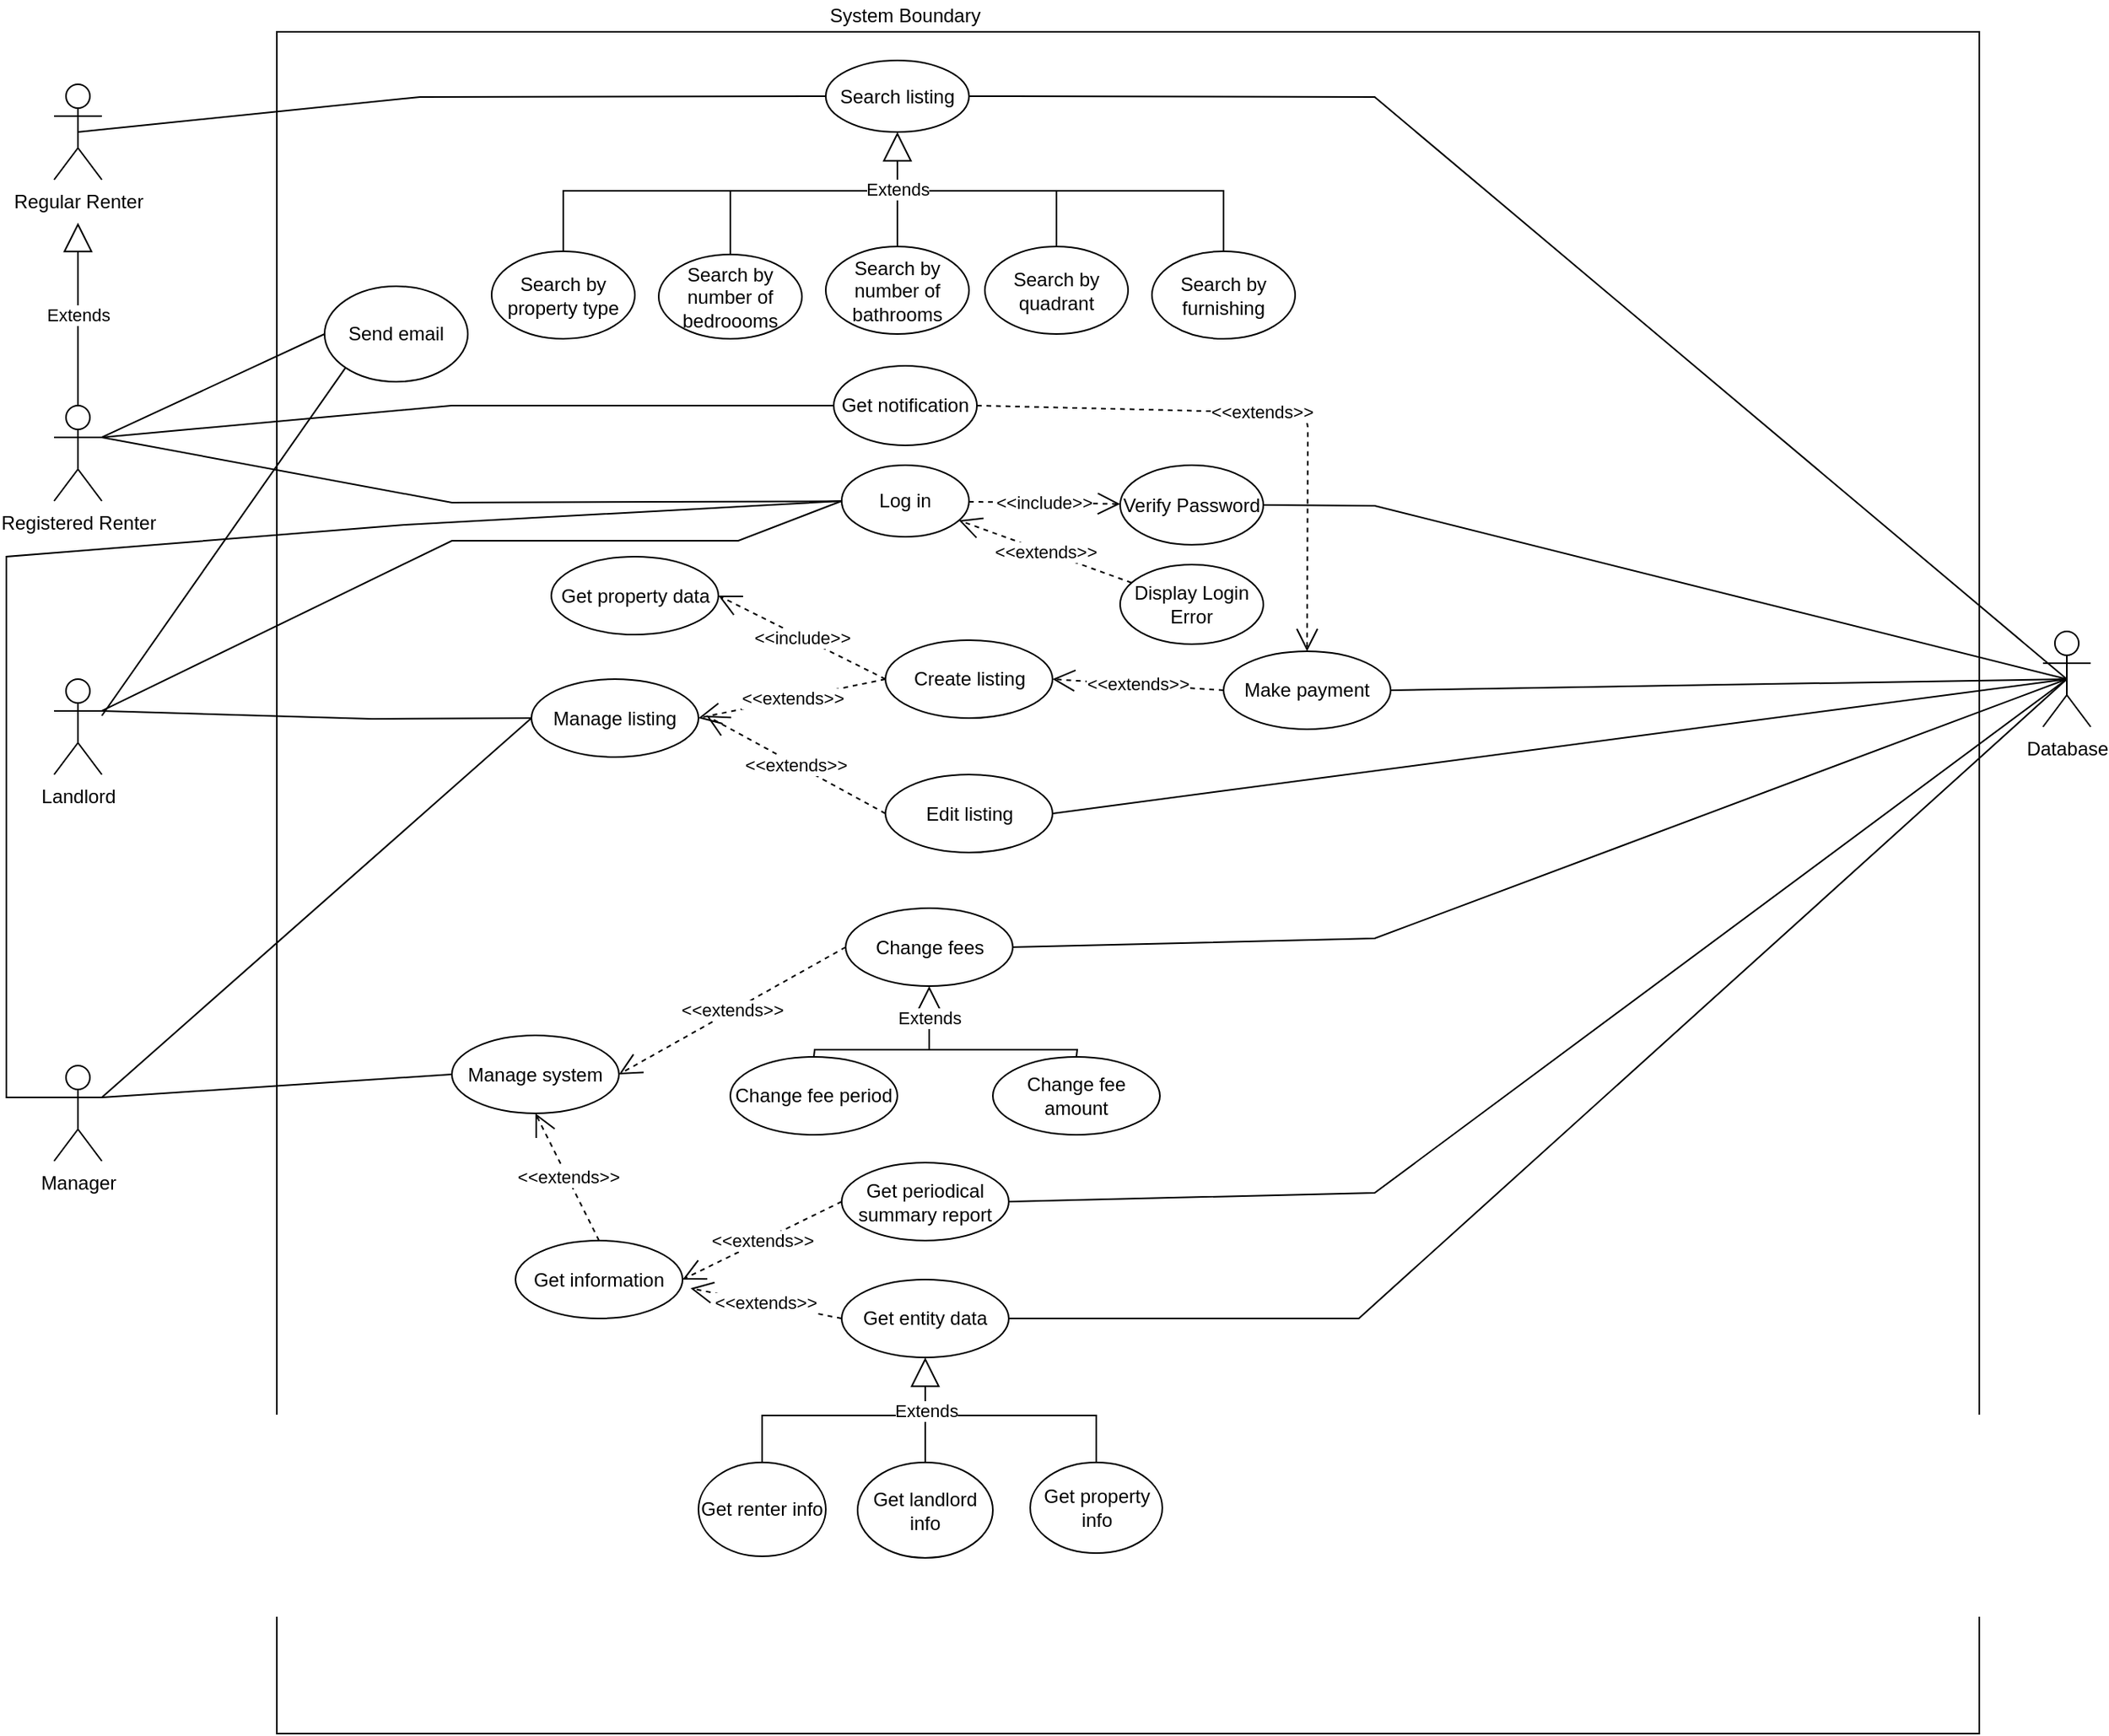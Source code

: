 <mxfile version="12.1.7" type="device" pages="1"><diagram id="5J2uAGVDTzzK3HjLLSnC" name="Page-1"><mxGraphModel dx="1096" dy="784" grid="1" gridSize="10" guides="1" tooltips="1" connect="1" arrows="1" fold="1" page="1" pageScale="1" pageWidth="1100" pageHeight="850" math="0" shadow="0"><root><mxCell id="0"/><mxCell id="1" parent="0"/><mxCell id="h-IS5azb_RH8mS7k7fwd-11" value="" style="whiteSpace=wrap;html=1;aspect=fixed;imageAspect=0;imageWidth=24;perimeterSpacing=0;" parent="1" vertex="1"><mxGeometry x="200" y="60" width="1070" height="1070" as="geometry"/></mxCell><mxCell id="h-IS5azb_RH8mS7k7fwd-25" style="edgeStyle=none;rounded=0;orthogonalLoop=1;jettySize=auto;html=1;exitX=0.5;exitY=0.5;exitDx=0;exitDy=0;exitPerimeter=0;entryX=0;entryY=0.5;entryDx=0;entryDy=0;endArrow=none;endFill=0;" parent="1" source="h-IS5azb_RH8mS7k7fwd-1" target="h-IS5azb_RH8mS7k7fwd-24" edge="1"><mxGeometry relative="1" as="geometry"><Array as="points"><mxPoint x="290" y="101"/></Array></mxGeometry></mxCell><mxCell id="h-IS5azb_RH8mS7k7fwd-1" value="Regular Renter" style="shape=umlActor;verticalLabelPosition=bottom;labelBackgroundColor=#ffffff;verticalAlign=top;html=1;outlineConnect=0;" parent="1" vertex="1"><mxGeometry x="60" y="93" width="30" height="60" as="geometry"/></mxCell><mxCell id="h-IS5azb_RH8mS7k7fwd-19" style="rounded=0;orthogonalLoop=1;jettySize=auto;html=1;exitX=1;exitY=0.333;exitDx=0;exitDy=0;exitPerimeter=0;endArrow=none;endFill=0;" parent="1" source="h-IS5azb_RH8mS7k7fwd-9" target="h-IS5azb_RH8mS7k7fwd-15" edge="1"><mxGeometry relative="1" as="geometry"><Array as="points"><mxPoint x="310" y="356"/></Array></mxGeometry></mxCell><mxCell id="h-IS5azb_RH8mS7k7fwd-44" style="edgeStyle=none;rounded=0;orthogonalLoop=1;jettySize=auto;html=1;exitX=1;exitY=0.333;exitDx=0;exitDy=0;exitPerimeter=0;entryX=0;entryY=0.5;entryDx=0;entryDy=0;endArrow=none;endFill=0;" parent="1" source="h-IS5azb_RH8mS7k7fwd-9" target="h-IS5azb_RH8mS7k7fwd-43" edge="1"><mxGeometry relative="1" as="geometry"><Array as="points"><mxPoint x="310" y="295"/></Array></mxGeometry></mxCell><mxCell id="AeqkqTe6j82iv5qIi7Re-3" style="rounded=0;orthogonalLoop=1;jettySize=auto;html=1;exitX=1;exitY=0.333;exitDx=0;exitDy=0;exitPerimeter=0;entryX=0;entryY=0.5;entryDx=0;entryDy=0;endArrow=none;endFill=0;" parent="1" source="h-IS5azb_RH8mS7k7fwd-9" target="AeqkqTe6j82iv5qIi7Re-1" edge="1"><mxGeometry relative="1" as="geometry"/></mxCell><mxCell id="h-IS5azb_RH8mS7k7fwd-9" value="Registered Renter&lt;br&gt;" style="shape=umlActor;verticalLabelPosition=bottom;labelBackgroundColor=#ffffff;verticalAlign=top;html=1;outlineConnect=0;" parent="1" vertex="1"><mxGeometry x="60" y="295" width="30" height="60" as="geometry"/></mxCell><mxCell id="h-IS5azb_RH8mS7k7fwd-10" value="Extends" style="endArrow=block;endSize=16;endFill=0;html=1;exitX=0.5;exitY=0;exitDx=0;exitDy=0;exitPerimeter=0;" parent="1" source="h-IS5azb_RH8mS7k7fwd-9" edge="1"><mxGeometry width="160" relative="1" as="geometry"><mxPoint x="80" y="350" as="sourcePoint"/><mxPoint x="75" y="180" as="targetPoint"/></mxGeometry></mxCell><mxCell id="h-IS5azb_RH8mS7k7fwd-12" value="System Boundary" style="text;html=1;strokeColor=none;fillColor=none;align=center;verticalAlign=middle;whiteSpace=wrap;rounded=0;" parent="1" vertex="1"><mxGeometry x="540" y="40" width="110" height="20" as="geometry"/></mxCell><mxCell id="h-IS5azb_RH8mS7k7fwd-46" style="edgeStyle=none;rounded=0;orthogonalLoop=1;jettySize=auto;html=1;exitX=1;exitY=0.333;exitDx=0;exitDy=0;exitPerimeter=0;entryX=0;entryY=0.5;entryDx=0;entryDy=0;endArrow=none;endFill=0;" parent="1" source="h-IS5azb_RH8mS7k7fwd-13" target="h-IS5azb_RH8mS7k7fwd-15" edge="1"><mxGeometry relative="1" as="geometry"><Array as="points"><mxPoint x="310" y="380"/><mxPoint x="490" y="380"/></Array></mxGeometry></mxCell><mxCell id="h-IS5azb_RH8mS7k7fwd-54" style="edgeStyle=none;rounded=0;orthogonalLoop=1;jettySize=auto;html=1;exitX=1;exitY=0.333;exitDx=0;exitDy=0;exitPerimeter=0;entryX=0;entryY=0.5;entryDx=0;entryDy=0;endArrow=none;endFill=0;" parent="1" source="h-IS5azb_RH8mS7k7fwd-13" target="h-IS5azb_RH8mS7k7fwd-47" edge="1"><mxGeometry relative="1" as="geometry"><Array as="points"><mxPoint x="260" y="492"/></Array></mxGeometry></mxCell><mxCell id="h-IS5azb_RH8mS7k7fwd-13" value="Landlord&lt;br&gt;" style="shape=umlActor;verticalLabelPosition=bottom;labelBackgroundColor=#ffffff;verticalAlign=top;html=1;outlineConnect=0;" parent="1" vertex="1"><mxGeometry x="60" y="467" width="30" height="60" as="geometry"/></mxCell><mxCell id="h-IS5azb_RH8mS7k7fwd-61" style="edgeStyle=none;rounded=0;orthogonalLoop=1;jettySize=auto;html=1;exitX=0;exitY=0.333;exitDx=0;exitDy=0;exitPerimeter=0;entryX=0;entryY=0.5;entryDx=0;entryDy=0;endArrow=none;endFill=0;" parent="1" source="h-IS5azb_RH8mS7k7fwd-14" target="h-IS5azb_RH8mS7k7fwd-15" edge="1"><mxGeometry relative="1" as="geometry"><Array as="points"><mxPoint x="30" y="730"/><mxPoint x="30" y="390"/><mxPoint x="280" y="370"/></Array></mxGeometry></mxCell><mxCell id="h-IS5azb_RH8mS7k7fwd-63" style="edgeStyle=none;rounded=0;orthogonalLoop=1;jettySize=auto;html=1;exitX=1;exitY=0.333;exitDx=0;exitDy=0;exitPerimeter=0;entryX=0;entryY=0.5;entryDx=0;entryDy=0;endArrow=none;endFill=0;" parent="1" source="h-IS5azb_RH8mS7k7fwd-14" target="h-IS5azb_RH8mS7k7fwd-60" edge="1"><mxGeometry relative="1" as="geometry"/></mxCell><mxCell id="h-IS5azb_RH8mS7k7fwd-75" style="edgeStyle=none;rounded=0;orthogonalLoop=1;jettySize=auto;html=1;exitX=1;exitY=0.333;exitDx=0;exitDy=0;exitPerimeter=0;entryX=0;entryY=0.5;entryDx=0;entryDy=0;endArrow=none;endFill=0;" parent="1" source="h-IS5azb_RH8mS7k7fwd-14" target="h-IS5azb_RH8mS7k7fwd-47" edge="1"><mxGeometry relative="1" as="geometry"/></mxCell><mxCell id="h-IS5azb_RH8mS7k7fwd-14" value="Manager" style="shape=umlActor;verticalLabelPosition=bottom;labelBackgroundColor=#ffffff;verticalAlign=top;html=1;outlineConnect=0;" parent="1" vertex="1"><mxGeometry x="60" y="710" width="30" height="60" as="geometry"/></mxCell><mxCell id="h-IS5azb_RH8mS7k7fwd-15" value="Log in" style="ellipse;whiteSpace=wrap;html=1;" parent="1" vertex="1"><mxGeometry x="555" y="332.5" width="80" height="45" as="geometry"/></mxCell><mxCell id="h-IS5azb_RH8mS7k7fwd-48" style="edgeStyle=none;rounded=0;orthogonalLoop=1;jettySize=auto;html=1;exitX=1;exitY=0.5;exitDx=0;exitDy=0;entryX=0.5;entryY=0.5;entryDx=0;entryDy=0;entryPerimeter=0;endArrow=none;endFill=0;" parent="1" source="h-IS5azb_RH8mS7k7fwd-16" target="h-IS5azb_RH8mS7k7fwd-20" edge="1"><mxGeometry relative="1" as="geometry"><Array as="points"><mxPoint x="890" y="358"/></Array></mxGeometry></mxCell><mxCell id="h-IS5azb_RH8mS7k7fwd-16" value="Verify Password" style="ellipse;whiteSpace=wrap;html=1;" parent="1" vertex="1"><mxGeometry x="730" y="332.5" width="90" height="50" as="geometry"/></mxCell><mxCell id="h-IS5azb_RH8mS7k7fwd-17" value="Display Login Error" style="ellipse;whiteSpace=wrap;html=1;" parent="1" vertex="1"><mxGeometry x="730" y="395" width="90" height="50" as="geometry"/></mxCell><mxCell id="h-IS5azb_RH8mS7k7fwd-20" value="Database" style="shape=umlActor;verticalLabelPosition=bottom;labelBackgroundColor=#ffffff;verticalAlign=top;html=1;" parent="1" vertex="1"><mxGeometry x="1310" y="437" width="30" height="60" as="geometry"/></mxCell><mxCell id="h-IS5azb_RH8mS7k7fwd-21" value="&amp;lt;&amp;lt;include&amp;gt;&amp;gt;" style="endArrow=open;endSize=12;dashed=1;html=1;" parent="1" source="h-IS5azb_RH8mS7k7fwd-15" target="h-IS5azb_RH8mS7k7fwd-16" edge="1"><mxGeometry width="160" relative="1" as="geometry"><mxPoint x="320" y="389.5" as="sourcePoint"/><mxPoint x="480" y="389.5" as="targetPoint"/></mxGeometry></mxCell><mxCell id="h-IS5azb_RH8mS7k7fwd-22" value="&amp;lt;&amp;lt;extends&amp;gt;&amp;gt;" style="endArrow=open;endSize=12;dashed=1;html=1;" parent="1" source="h-IS5azb_RH8mS7k7fwd-17" target="h-IS5azb_RH8mS7k7fwd-15" edge="1"><mxGeometry width="160" relative="1" as="geometry"><mxPoint x="80" y="660" as="sourcePoint"/><mxPoint x="240" y="660" as="targetPoint"/></mxGeometry></mxCell><mxCell id="h-IS5azb_RH8mS7k7fwd-42" style="edgeStyle=none;rounded=0;orthogonalLoop=1;jettySize=auto;html=1;exitX=1;exitY=0.5;exitDx=0;exitDy=0;entryX=0.5;entryY=0.5;entryDx=0;entryDy=0;entryPerimeter=0;endArrow=none;endFill=0;" parent="1" source="h-IS5azb_RH8mS7k7fwd-24" target="h-IS5azb_RH8mS7k7fwd-20" edge="1"><mxGeometry relative="1" as="geometry"><Array as="points"><mxPoint x="890" y="101"/></Array></mxGeometry></mxCell><mxCell id="h-IS5azb_RH8mS7k7fwd-24" value="Search listing" style="ellipse;whiteSpace=wrap;html=1;" parent="1" vertex="1"><mxGeometry x="545" y="78" width="90" height="45" as="geometry"/></mxCell><mxCell id="h-IS5azb_RH8mS7k7fwd-38" style="edgeStyle=none;rounded=0;orthogonalLoop=1;jettySize=auto;html=1;exitX=0.5;exitY=0;exitDx=0;exitDy=0;endArrow=none;endFill=0;" parent="1" source="h-IS5azb_RH8mS7k7fwd-26" edge="1"><mxGeometry relative="1" as="geometry"><mxPoint x="590" y="160" as="targetPoint"/><Array as="points"><mxPoint x="380" y="160"/></Array></mxGeometry></mxCell><mxCell id="h-IS5azb_RH8mS7k7fwd-26" value="Search by property type" style="ellipse;whiteSpace=wrap;html=1;" parent="1" vertex="1"><mxGeometry x="335" y="198" width="90" height="55" as="geometry"/></mxCell><mxCell id="h-IS5azb_RH8mS7k7fwd-39" style="edgeStyle=none;rounded=0;orthogonalLoop=1;jettySize=auto;html=1;exitX=0.5;exitY=0;exitDx=0;exitDy=0;endArrow=none;endFill=0;" parent="1" source="h-IS5azb_RH8mS7k7fwd-27" edge="1"><mxGeometry relative="1" as="geometry"><mxPoint x="485" y="160" as="targetPoint"/></mxGeometry></mxCell><mxCell id="h-IS5azb_RH8mS7k7fwd-27" value="Search by number of bedroooms" style="ellipse;whiteSpace=wrap;html=1;" parent="1" vertex="1"><mxGeometry x="440" y="200" width="90" height="53" as="geometry"/></mxCell><mxCell id="h-IS5azb_RH8mS7k7fwd-28" value="Search by number of bathrooms" style="ellipse;whiteSpace=wrap;html=1;" parent="1" vertex="1"><mxGeometry x="545" y="195" width="90" height="55" as="geometry"/></mxCell><mxCell id="h-IS5azb_RH8mS7k7fwd-40" style="edgeStyle=none;rounded=0;orthogonalLoop=1;jettySize=auto;html=1;exitX=0.5;exitY=0;exitDx=0;exitDy=0;endArrow=none;endFill=0;" parent="1" source="h-IS5azb_RH8mS7k7fwd-29" edge="1"><mxGeometry relative="1" as="geometry"><mxPoint x="590" y="160" as="targetPoint"/><Array as="points"><mxPoint x="690" y="160"/></Array></mxGeometry></mxCell><mxCell id="h-IS5azb_RH8mS7k7fwd-29" value="Search by quadrant" style="ellipse;whiteSpace=wrap;html=1;" parent="1" vertex="1"><mxGeometry x="645" y="195" width="90" height="55" as="geometry"/></mxCell><mxCell id="h-IS5azb_RH8mS7k7fwd-41" style="edgeStyle=none;rounded=0;orthogonalLoop=1;jettySize=auto;html=1;exitX=0.5;exitY=0;exitDx=0;exitDy=0;endArrow=none;endFill=0;" parent="1" source="h-IS5azb_RH8mS7k7fwd-30" edge="1"><mxGeometry relative="1" as="geometry"><mxPoint x="690" y="160" as="targetPoint"/><Array as="points"><mxPoint x="795" y="160"/></Array></mxGeometry></mxCell><mxCell id="h-IS5azb_RH8mS7k7fwd-30" value="Search by furnishing" style="ellipse;whiteSpace=wrap;html=1;" parent="1" vertex="1"><mxGeometry x="750" y="198" width="90" height="55" as="geometry"/></mxCell><mxCell id="h-IS5azb_RH8mS7k7fwd-33" value="Extends" style="endArrow=block;endSize=16;endFill=0;html=1;" parent="1" source="h-IS5azb_RH8mS7k7fwd-28" target="h-IS5azb_RH8mS7k7fwd-24" edge="1"><mxGeometry width="160" relative="1" as="geometry"><mxPoint x="300" y="130" as="sourcePoint"/><mxPoint x="460" y="130" as="targetPoint"/></mxGeometry></mxCell><mxCell id="h-IS5azb_RH8mS7k7fwd-43" value="Get notification" style="ellipse;whiteSpace=wrap;html=1;" parent="1" vertex="1"><mxGeometry x="550" y="270" width="90" height="50" as="geometry"/></mxCell><mxCell id="h-IS5azb_RH8mS7k7fwd-47" value="Manage listing" style="ellipse;whiteSpace=wrap;html=1;" parent="1" vertex="1"><mxGeometry x="360" y="467" width="105" height="49" as="geometry"/></mxCell><mxCell id="h-IS5azb_RH8mS7k7fwd-49" value="Create listing" style="ellipse;whiteSpace=wrap;html=1;" parent="1" vertex="1"><mxGeometry x="582.5" y="442.5" width="105" height="49" as="geometry"/></mxCell><mxCell id="h-IS5azb_RH8mS7k7fwd-56" style="edgeStyle=none;rounded=0;orthogonalLoop=1;jettySize=auto;html=1;exitX=1;exitY=0.5;exitDx=0;exitDy=0;entryX=0.5;entryY=0.5;entryDx=0;entryDy=0;entryPerimeter=0;endArrow=none;endFill=0;" parent="1" source="h-IS5azb_RH8mS7k7fwd-50" target="h-IS5azb_RH8mS7k7fwd-20" edge="1"><mxGeometry relative="1" as="geometry"><Array as="points"/></mxGeometry></mxCell><mxCell id="h-IS5azb_RH8mS7k7fwd-50" value="Edit listing" style="ellipse;whiteSpace=wrap;html=1;" parent="1" vertex="1"><mxGeometry x="582.5" y="527" width="105" height="49" as="geometry"/></mxCell><mxCell id="h-IS5azb_RH8mS7k7fwd-51" value="&amp;lt;&amp;lt;extends&amp;gt;&amp;gt;" style="endArrow=open;endSize=12;dashed=1;html=1;entryX=1;entryY=0.5;entryDx=0;entryDy=0;exitX=0;exitY=0.5;exitDx=0;exitDy=0;" parent="1" source="h-IS5azb_RH8mS7k7fwd-49" target="h-IS5azb_RH8mS7k7fwd-47" edge="1"><mxGeometry width="160" relative="1" as="geometry"><mxPoint x="747.117" y="416.507" as="sourcePoint"/><mxPoint x="638.661" y="377.155" as="targetPoint"/></mxGeometry></mxCell><mxCell id="h-IS5azb_RH8mS7k7fwd-52" value="&amp;lt;&amp;lt;extends&amp;gt;&amp;gt;" style="endArrow=open;endSize=12;dashed=1;html=1;exitX=0;exitY=0.5;exitDx=0;exitDy=0;" parent="1" source="h-IS5azb_RH8mS7k7fwd-50" edge="1"><mxGeometry width="160" relative="1" as="geometry"><mxPoint x="560" y="459.5" as="sourcePoint"/><mxPoint x="470" y="490" as="targetPoint"/></mxGeometry></mxCell><mxCell id="h-IS5azb_RH8mS7k7fwd-60" value="Manage system" style="ellipse;whiteSpace=wrap;html=1;" parent="1" vertex="1"><mxGeometry x="310" y="691" width="105" height="49" as="geometry"/></mxCell><mxCell id="h-IS5azb_RH8mS7k7fwd-71" style="edgeStyle=none;rounded=0;orthogonalLoop=1;jettySize=auto;html=1;exitX=1;exitY=0.5;exitDx=0;exitDy=0;entryX=0.5;entryY=0.5;entryDx=0;entryDy=0;entryPerimeter=0;endArrow=none;endFill=0;" parent="1" source="h-IS5azb_RH8mS7k7fwd-62" target="h-IS5azb_RH8mS7k7fwd-20" edge="1"><mxGeometry relative="1" as="geometry"><Array as="points"><mxPoint x="890" y="630"/></Array></mxGeometry></mxCell><mxCell id="h-IS5azb_RH8mS7k7fwd-62" value="Change fees" style="ellipse;whiteSpace=wrap;html=1;" parent="1" vertex="1"><mxGeometry x="557.5" y="611" width="105" height="49" as="geometry"/></mxCell><mxCell id="h-IS5azb_RH8mS7k7fwd-69" style="edgeStyle=none;rounded=0;orthogonalLoop=1;jettySize=auto;html=1;exitX=0.5;exitY=0;exitDx=0;exitDy=0;endArrow=none;endFill=0;" parent="1" source="h-IS5azb_RH8mS7k7fwd-64" edge="1"><mxGeometry relative="1" as="geometry"><mxPoint x="610" y="700" as="targetPoint"/><Array as="points"><mxPoint x="703" y="700"/></Array></mxGeometry></mxCell><mxCell id="h-IS5azb_RH8mS7k7fwd-64" value="Change fee amount" style="ellipse;whiteSpace=wrap;html=1;" parent="1" vertex="1"><mxGeometry x="650" y="704.5" width="105" height="49" as="geometry"/></mxCell><mxCell id="h-IS5azb_RH8mS7k7fwd-68" style="edgeStyle=none;rounded=0;orthogonalLoop=1;jettySize=auto;html=1;exitX=0.5;exitY=0;exitDx=0;exitDy=0;endArrow=none;endFill=0;" parent="1" source="h-IS5azb_RH8mS7k7fwd-65" edge="1"><mxGeometry relative="1" as="geometry"><mxPoint x="610" y="700" as="targetPoint"/><Array as="points"><mxPoint x="538" y="700"/></Array></mxGeometry></mxCell><mxCell id="h-IS5azb_RH8mS7k7fwd-65" value="Change fee period" style="ellipse;whiteSpace=wrap;html=1;" parent="1" vertex="1"><mxGeometry x="485" y="704.5" width="105" height="49" as="geometry"/></mxCell><mxCell id="h-IS5azb_RH8mS7k7fwd-66" value="Extends" style="endArrow=block;endSize=16;endFill=0;html=1;" parent="1" edge="1"><mxGeometry width="160" relative="1" as="geometry"><mxPoint x="610" y="700" as="sourcePoint"/><mxPoint x="610" y="660" as="targetPoint"/><mxPoint as="offset"/></mxGeometry></mxCell><mxCell id="h-IS5azb_RH8mS7k7fwd-70" value="&amp;lt;&amp;lt;extends&amp;gt;&amp;gt;" style="endArrow=open;endSize=12;dashed=1;html=1;exitX=0;exitY=0.5;exitDx=0;exitDy=0;entryX=1;entryY=0.5;entryDx=0;entryDy=0;" parent="1" source="h-IS5azb_RH8mS7k7fwd-62" target="h-IS5azb_RH8mS7k7fwd-60" edge="1"><mxGeometry width="160" relative="1" as="geometry"><mxPoint x="590" y="524.5" as="sourcePoint"/><mxPoint x="480" y="500" as="targetPoint"/></mxGeometry></mxCell><mxCell id="h-IS5azb_RH8mS7k7fwd-72" value="Get information" style="ellipse;whiteSpace=wrap;html=1;" parent="1" vertex="1"><mxGeometry x="350" y="820" width="105" height="49" as="geometry"/></mxCell><mxCell id="h-IS5azb_RH8mS7k7fwd-79" style="edgeStyle=none;rounded=0;orthogonalLoop=1;jettySize=auto;html=1;exitX=1;exitY=0.5;exitDx=0;exitDy=0;entryX=0.5;entryY=0.5;entryDx=0;entryDy=0;entryPerimeter=0;endArrow=none;endFill=0;" parent="1" source="h-IS5azb_RH8mS7k7fwd-73" target="h-IS5azb_RH8mS7k7fwd-20" edge="1"><mxGeometry relative="1" as="geometry"><Array as="points"><mxPoint x="890" y="790"/></Array></mxGeometry></mxCell><mxCell id="h-IS5azb_RH8mS7k7fwd-73" value="Get periodical summary report" style="ellipse;whiteSpace=wrap;html=1;" parent="1" vertex="1"><mxGeometry x="555" y="771" width="105" height="49" as="geometry"/></mxCell><mxCell id="h-IS5azb_RH8mS7k7fwd-80" style="edgeStyle=none;rounded=0;orthogonalLoop=1;jettySize=auto;html=1;exitX=1;exitY=0.5;exitDx=0;exitDy=0;endArrow=none;endFill=0;entryX=0.5;entryY=0.5;entryDx=0;entryDy=0;entryPerimeter=0;" parent="1" source="h-IS5azb_RH8mS7k7fwd-74" target="h-IS5azb_RH8mS7k7fwd-20" edge="1"><mxGeometry relative="1" as="geometry"><mxPoint x="1200" y="460" as="targetPoint"/><Array as="points"><mxPoint x="880" y="869"/></Array></mxGeometry></mxCell><mxCell id="h-IS5azb_RH8mS7k7fwd-74" value="Get entity data" style="ellipse;whiteSpace=wrap;html=1;" parent="1" vertex="1"><mxGeometry x="555" y="844.5" width="105" height="49" as="geometry"/></mxCell><mxCell id="h-IS5azb_RH8mS7k7fwd-77" value="&amp;lt;&amp;lt;extends&amp;gt;&amp;gt;" style="endArrow=open;endSize=12;dashed=1;html=1;exitX=0;exitY=0.5;exitDx=0;exitDy=0;entryX=1;entryY=0.5;entryDx=0;entryDy=0;" parent="1" source="h-IS5azb_RH8mS7k7fwd-73" target="h-IS5azb_RH8mS7k7fwd-72" edge="1"><mxGeometry width="160" relative="1" as="geometry"><mxPoint x="542.5" y="814" as="sourcePoint"/><mxPoint x="440" y="814" as="targetPoint"/></mxGeometry></mxCell><mxCell id="h-IS5azb_RH8mS7k7fwd-78" value="&amp;lt;&amp;lt;extends&amp;gt;&amp;gt;" style="endArrow=open;endSize=12;dashed=1;html=1;exitX=0;exitY=0.5;exitDx=0;exitDy=0;" parent="1" source="h-IS5azb_RH8mS7k7fwd-74" edge="1"><mxGeometry width="160" relative="1" as="geometry"><mxPoint x="565" y="824.5" as="sourcePoint"/><mxPoint x="460" y="850" as="targetPoint"/></mxGeometry></mxCell><mxCell id="h-IS5azb_RH8mS7k7fwd-81" value="Get property data" style="ellipse;whiteSpace=wrap;html=1;" parent="1" vertex="1"><mxGeometry x="372.5" y="390" width="105" height="49" as="geometry"/></mxCell><mxCell id="h-IS5azb_RH8mS7k7fwd-82" value="&amp;lt;&amp;lt;include&amp;gt;&amp;gt;" style="endArrow=open;endSize=12;dashed=1;html=1;entryX=1;entryY=0.5;entryDx=0;entryDy=0;exitX=0;exitY=0.5;exitDx=0;exitDy=0;" parent="1" source="h-IS5azb_RH8mS7k7fwd-49" target="h-IS5azb_RH8mS7k7fwd-81" edge="1"><mxGeometry width="160" relative="1" as="geometry"><mxPoint x="644.986" y="365.592" as="sourcePoint"/><mxPoint x="740.009" y="367.0" as="targetPoint"/></mxGeometry></mxCell><mxCell id="AeqkqTe6j82iv5qIi7Re-4" style="edgeStyle=none;rounded=0;orthogonalLoop=1;jettySize=auto;html=1;exitX=0;exitY=1;exitDx=0;exitDy=0;endArrow=none;endFill=0;" parent="1" source="AeqkqTe6j82iv5qIi7Re-1" edge="1"><mxGeometry relative="1" as="geometry"><mxPoint x="90" y="490" as="targetPoint"/></mxGeometry></mxCell><mxCell id="AeqkqTe6j82iv5qIi7Re-1" value="Send email" style="ellipse;whiteSpace=wrap;html=1;" parent="1" vertex="1"><mxGeometry x="230" y="220" width="90" height="60" as="geometry"/></mxCell><mxCell id="AeqkqTe6j82iv5qIi7Re-5" value="&amp;lt;&amp;lt;extends&amp;gt;&amp;gt;" style="endArrow=open;endSize=12;dashed=1;html=1;exitX=0.5;exitY=0;exitDx=0;exitDy=0;entryX=0.5;entryY=1;entryDx=0;entryDy=0;" parent="1" source="h-IS5azb_RH8mS7k7fwd-72" target="h-IS5azb_RH8mS7k7fwd-60" edge="1"><mxGeometry width="160" relative="1" as="geometry"><mxPoint x="567.5" y="645.5" as="sourcePoint"/><mxPoint x="425" y="725.5" as="targetPoint"/></mxGeometry></mxCell><mxCell id="AeqkqTe6j82iv5qIi7Re-10" style="edgeStyle=none;rounded=0;orthogonalLoop=1;jettySize=auto;html=1;exitX=0.5;exitY=0;exitDx=0;exitDy=0;endArrow=none;endFill=0;" parent="1" source="AeqkqTe6j82iv5qIi7Re-6" edge="1"><mxGeometry relative="1" as="geometry"><mxPoint x="600" y="930" as="targetPoint"/><Array as="points"><mxPoint x="505" y="930"/></Array></mxGeometry></mxCell><mxCell id="AeqkqTe6j82iv5qIi7Re-6" value="Get renter info" style="ellipse;whiteSpace=wrap;html=1;" parent="1" vertex="1"><mxGeometry x="465" y="959.5" width="80" height="59" as="geometry"/></mxCell><mxCell id="AeqkqTe6j82iv5qIi7Re-7" value="Get landlord info" style="ellipse;whiteSpace=wrap;html=1;" parent="1" vertex="1"><mxGeometry x="565" y="959.5" width="85" height="60" as="geometry"/></mxCell><mxCell id="AeqkqTe6j82iv5qIi7Re-11" style="edgeStyle=none;rounded=0;orthogonalLoop=1;jettySize=auto;html=1;exitX=0.5;exitY=0;exitDx=0;exitDy=0;endArrow=none;endFill=0;" parent="1" source="AeqkqTe6j82iv5qIi7Re-8" edge="1"><mxGeometry relative="1" as="geometry"><mxPoint x="600" y="930" as="targetPoint"/><Array as="points"><mxPoint x="715" y="930"/></Array></mxGeometry></mxCell><mxCell id="AeqkqTe6j82iv5qIi7Re-8" value="Get property info" style="ellipse;whiteSpace=wrap;html=1;" parent="1" vertex="1"><mxGeometry x="673.5" y="959.5" width="83" height="57" as="geometry"/></mxCell><mxCell id="AeqkqTe6j82iv5qIi7Re-9" value="Extends" style="endArrow=block;endSize=16;endFill=0;html=1;entryX=0.5;entryY=1;entryDx=0;entryDy=0;exitX=0.5;exitY=0;exitDx=0;exitDy=0;" parent="1" source="AeqkqTe6j82iv5qIi7Re-7" target="h-IS5azb_RH8mS7k7fwd-74" edge="1"><mxGeometry width="160" relative="1" as="geometry"><mxPoint x="90" y="1010" as="sourcePoint"/><mxPoint x="250" y="1010" as="targetPoint"/></mxGeometry></mxCell><mxCell id="daZa7wMLkpRrRwoxqzZ_-8" style="edgeStyle=none;rounded=0;orthogonalLoop=1;jettySize=auto;html=1;exitX=1;exitY=0.5;exitDx=0;exitDy=0;entryX=0.5;entryY=0.5;entryDx=0;entryDy=0;entryPerimeter=0;endArrow=none;endFill=0;" edge="1" parent="1" source="daZa7wMLkpRrRwoxqzZ_-3" target="h-IS5azb_RH8mS7k7fwd-20"><mxGeometry relative="1" as="geometry"/></mxCell><mxCell id="daZa7wMLkpRrRwoxqzZ_-3" value="Make payment" style="ellipse;whiteSpace=wrap;html=1;" vertex="1" parent="1"><mxGeometry x="795" y="449.5" width="105" height="49" as="geometry"/></mxCell><mxCell id="daZa7wMLkpRrRwoxqzZ_-7" value="&amp;lt;&amp;lt;extends&amp;gt;&amp;gt;" style="endArrow=open;endSize=12;dashed=1;html=1;entryX=1;entryY=0.5;entryDx=0;entryDy=0;exitX=0;exitY=0.5;exitDx=0;exitDy=0;" edge="1" parent="1" source="daZa7wMLkpRrRwoxqzZ_-3" target="h-IS5azb_RH8mS7k7fwd-49"><mxGeometry width="160" relative="1" as="geometry"><mxPoint x="746.5" y="497" as="sourcePoint"/><mxPoint x="629.0" y="521.5" as="targetPoint"/></mxGeometry></mxCell><mxCell id="daZa7wMLkpRrRwoxqzZ_-10" value="&amp;lt;&amp;lt;extends&amp;gt;&amp;gt;" style="endArrow=open;endSize=12;dashed=1;html=1;entryX=0.5;entryY=0;entryDx=0;entryDy=0;exitX=1;exitY=0.5;exitDx=0;exitDy=0;" edge="1" parent="1" source="h-IS5azb_RH8mS7k7fwd-43" target="daZa7wMLkpRrRwoxqzZ_-3"><mxGeometry width="160" relative="1" as="geometry"><mxPoint x="805.0" y="484" as="sourcePoint"/><mxPoint x="697.5" y="477" as="targetPoint"/><Array as="points"><mxPoint x="848" y="300"/></Array></mxGeometry></mxCell></root></mxGraphModel></diagram></mxfile>